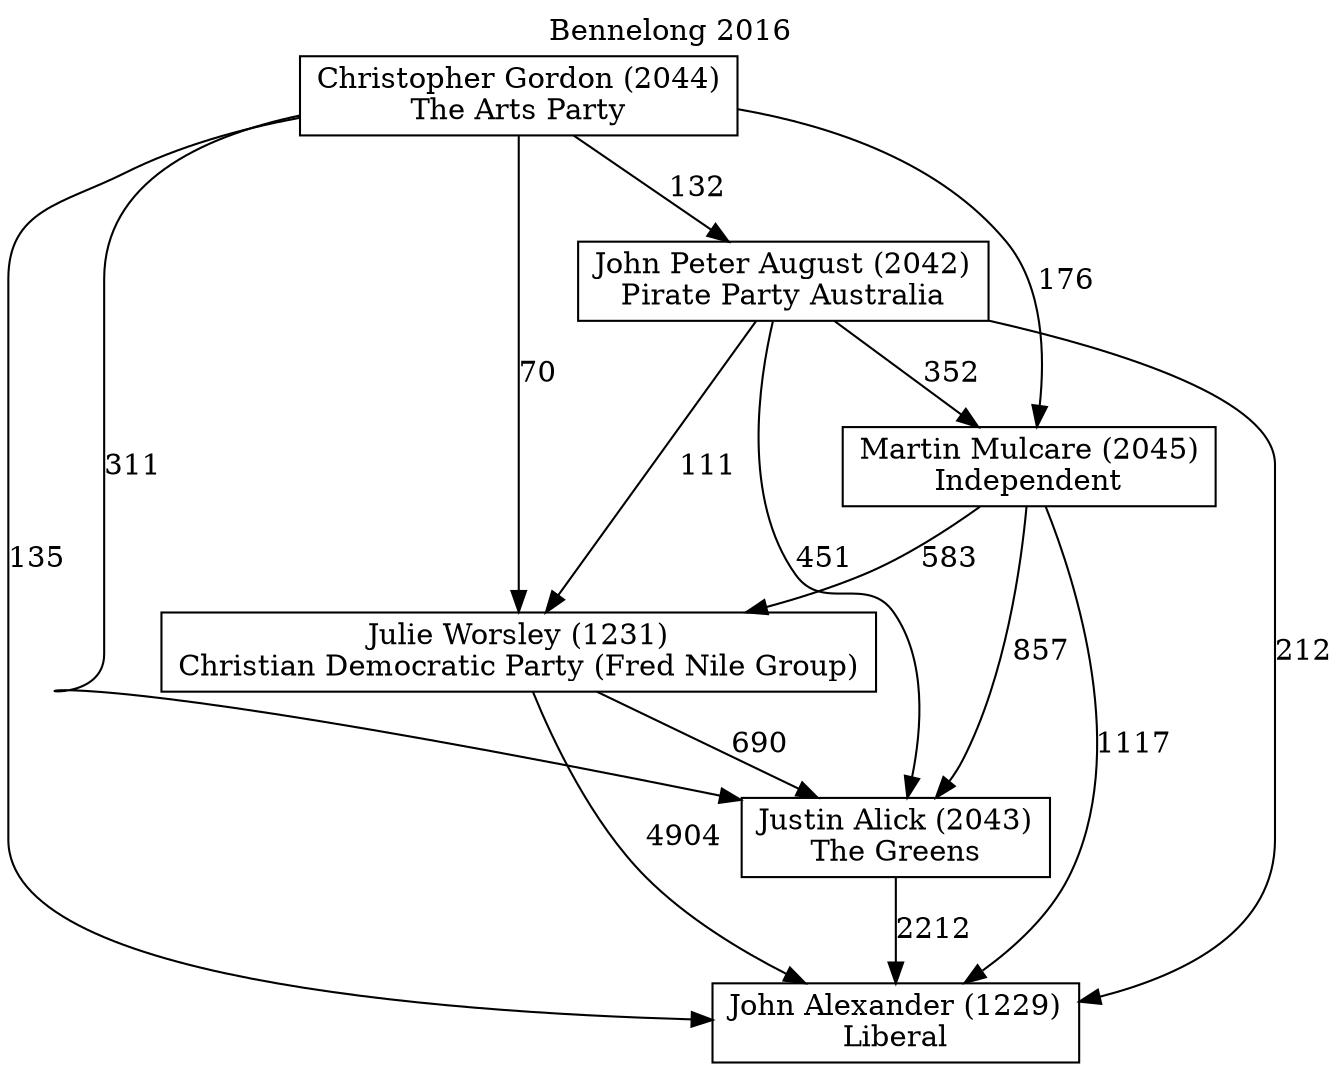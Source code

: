 // House preference flow
digraph "John Alexander (1229)_Bennelong_2016" {
	graph [label="Bennelong 2016" labelloc=t mclimit=2]
	node [shape=box]
	"John Alexander (1229)" [label="John Alexander (1229)
Liberal"]
	"Justin Alick (2043)" [label="Justin Alick (2043)
The Greens"]
	"Julie Worsley (1231)" [label="Julie Worsley (1231)
Christian Democratic Party (Fred Nile Group)"]
	"Martin Mulcare (2045)" [label="Martin Mulcare (2045)
Independent"]
	"John Peter August (2042)" [label="John Peter August (2042)
Pirate Party Australia"]
	"Christopher Gordon (2044)" [label="Christopher Gordon (2044)
The Arts Party"]
	"Justin Alick (2043)" -> "John Alexander (1229)" [label=2212]
	"Julie Worsley (1231)" -> "Justin Alick (2043)" [label=690]
	"Martin Mulcare (2045)" -> "Julie Worsley (1231)" [label=583]
	"John Peter August (2042)" -> "Martin Mulcare (2045)" [label=352]
	"Christopher Gordon (2044)" -> "John Peter August (2042)" [label=132]
	"Julie Worsley (1231)" -> "John Alexander (1229)" [label=4904]
	"Martin Mulcare (2045)" -> "John Alexander (1229)" [label=1117]
	"John Peter August (2042)" -> "John Alexander (1229)" [label=212]
	"Christopher Gordon (2044)" -> "John Alexander (1229)" [label=135]
	"Christopher Gordon (2044)" -> "Martin Mulcare (2045)" [label=176]
	"John Peter August (2042)" -> "Julie Worsley (1231)" [label=111]
	"Christopher Gordon (2044)" -> "Julie Worsley (1231)" [label=70]
	"Martin Mulcare (2045)" -> "Justin Alick (2043)" [label=857]
	"John Peter August (2042)" -> "Justin Alick (2043)" [label=451]
	"Christopher Gordon (2044)" -> "Justin Alick (2043)" [label=311]
}
